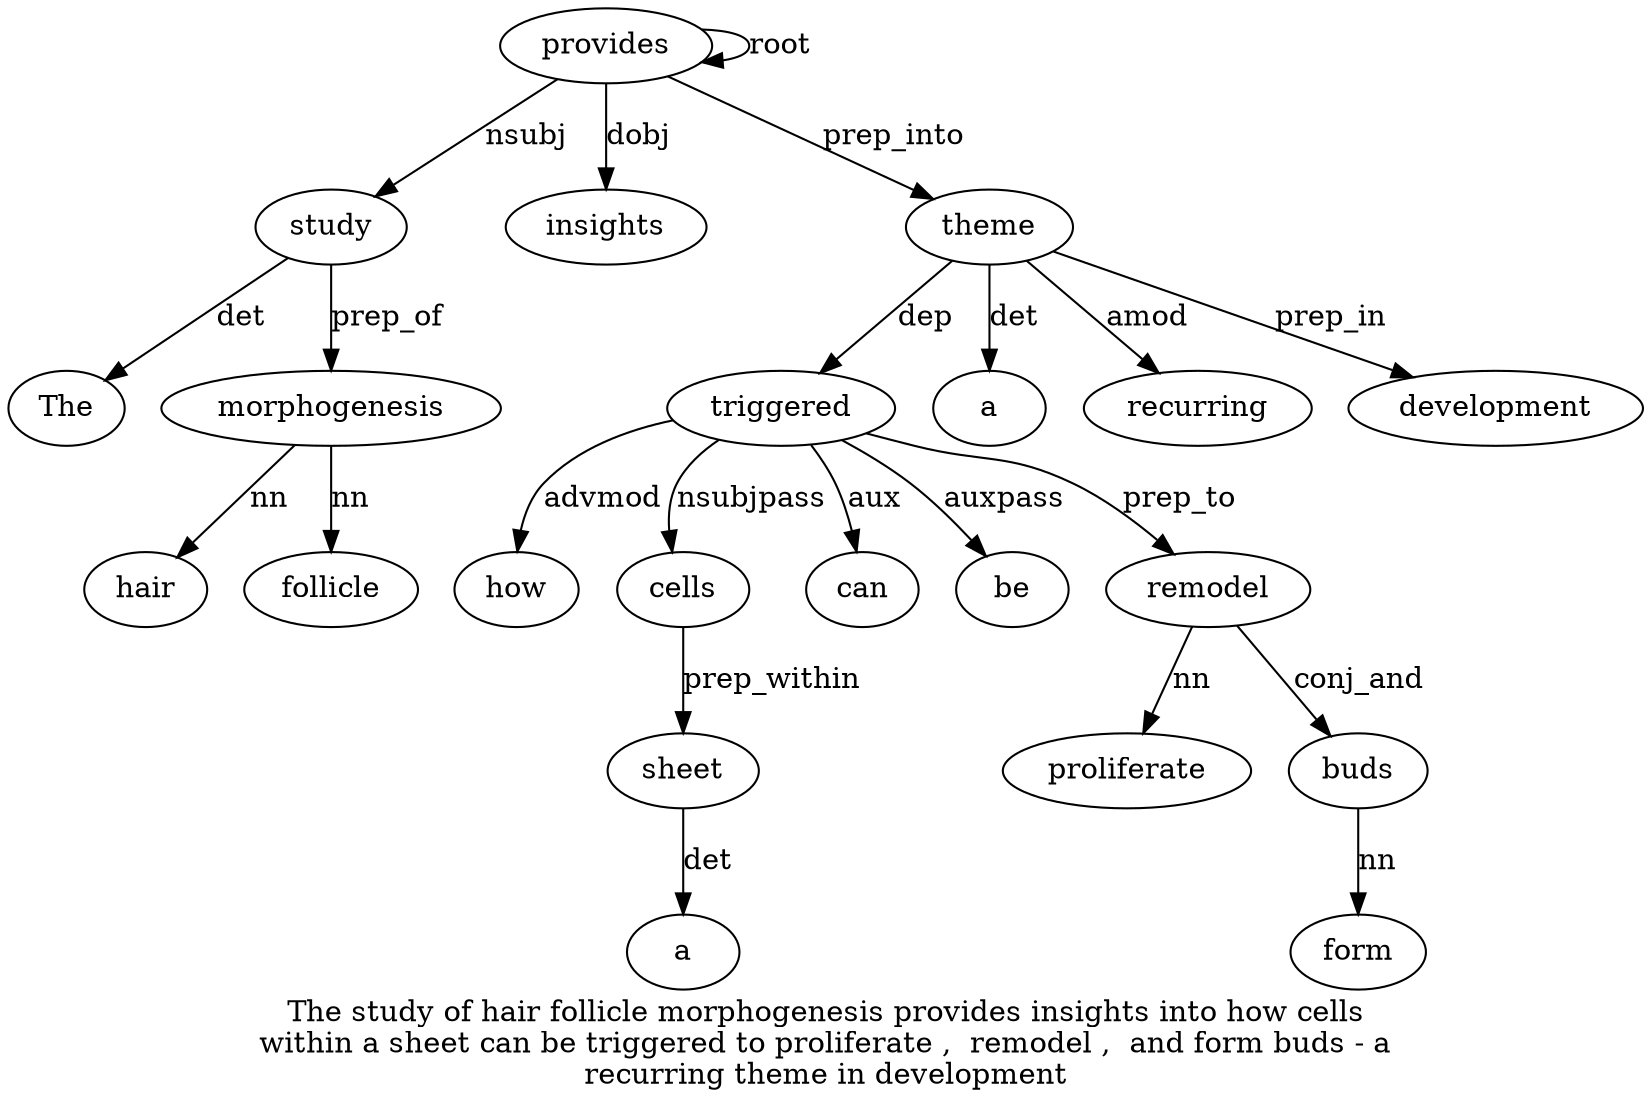 digraph "The study of hair follicle morphogenesis provides insights into how cells within a sheet can be triggered to proliferate ,  remodel ,  and form buds - a recurring theme in development" {
label="The study of hair follicle morphogenesis provides insights into how cells
within a sheet can be triggered to proliferate ,  remodel ,  and form buds - a
recurring theme in development";
study2 [style=filled, fillcolor=white, label=study];
The1 [style=filled, fillcolor=white, label=The];
study2 -> The1  [label=det];
provides7 [style=filled, fillcolor=white, label=provides];
provides7 -> study2  [label=nsubj];
morphogenesis6 [style=filled, fillcolor=white, label=morphogenesis];
hair4 [style=filled, fillcolor=white, label=hair];
morphogenesis6 -> hair4  [label=nn];
follicle5 [style=filled, fillcolor=white, label=follicle];
morphogenesis6 -> follicle5  [label=nn];
study2 -> morphogenesis6  [label=prep_of];
provides7 -> provides7  [label=root];
insights8 [style=filled, fillcolor=white, label=insights];
provides7 -> insights8  [label=dobj];
triggered17 [style=filled, fillcolor=white, label=triggered];
how10 [style=filled, fillcolor=white, label=how];
triggered17 -> how10  [label=advmod];
cells11 [style=filled, fillcolor=white, label=cells];
triggered17 -> cells11  [label=nsubjpass];
sheet14 [style=filled, fillcolor=white, label=sheet];
a13 [style=filled, fillcolor=white, label=a];
sheet14 -> a13  [label=det];
cells11 -> sheet14  [label=prep_within];
can15 [style=filled, fillcolor=white, label=can];
triggered17 -> can15  [label=aux];
be16 [style=filled, fillcolor=white, label=be];
triggered17 -> be16  [label=auxpass];
theme29 [style=filled, fillcolor=white, label=theme];
theme29 -> triggered17  [label=dep];
remodel21 [style=filled, fillcolor=white, label=remodel];
proliferate19 [style=filled, fillcolor=white, label=proliferate];
remodel21 -> proliferate19  [label=nn];
triggered17 -> remodel21  [label=prep_to];
buds25 [style=filled, fillcolor=white, label=buds];
form24 [style=filled, fillcolor=white, label=form];
buds25 -> form24  [label=nn];
remodel21 -> buds25  [label=conj_and];
a27 [style=filled, fillcolor=white, label=a];
theme29 -> a27  [label=det];
recurring28 [style=filled, fillcolor=white, label=recurring];
theme29 -> recurring28  [label=amod];
provides7 -> theme29  [label=prep_into];
development31 [style=filled, fillcolor=white, label=development];
theme29 -> development31  [label=prep_in];
}
